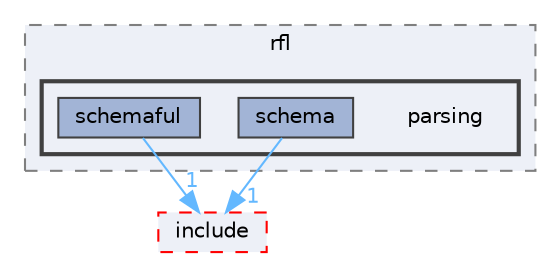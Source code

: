 digraph "external/reflect-cpp/src/rfl/parsing"
{
 // LATEX_PDF_SIZE
  bgcolor="transparent";
  edge [fontname=Helvetica,fontsize=10,labelfontname=Helvetica,labelfontsize=10];
  node [fontname=Helvetica,fontsize=10,shape=box,height=0.2,width=0.4];
  compound=true
  subgraph clusterdir_b4343597247f4e6c17c01575f362c2a5 {
    graph [ bgcolor="#edf0f7", pencolor="grey50", label="rfl", fontname=Helvetica,fontsize=10 style="filled,dashed", URL="dir_b4343597247f4e6c17c01575f362c2a5.html",tooltip=""]
  subgraph clusterdir_31feea54074aeeba37706a2e3832a66f {
    graph [ bgcolor="#edf0f7", pencolor="grey25", label="", fontname=Helvetica,fontsize=10 style="filled,bold", URL="dir_31feea54074aeeba37706a2e3832a66f.html",tooltip=""]
    dir_31feea54074aeeba37706a2e3832a66f [shape=plaintext, label="parsing"];
  dir_27d332b20b81e1c1949deb9c32bb968f [label="schema", fillcolor="#a2b4d6", color="grey25", style="filled", URL="dir_27d332b20b81e1c1949deb9c32bb968f.html",tooltip=""];
  dir_e215f99960597be460936b8f2f85dbee [label="schemaful", fillcolor="#a2b4d6", color="grey25", style="filled", URL="dir_e215f99960597be460936b8f2f85dbee.html",tooltip=""];
  }
  }
  dir_52db5b9842da2a9d3126408803d2a092 [label="include", fillcolor="#edf0f7", color="red", style="filled,dashed", URL="dir_52db5b9842da2a9d3126408803d2a092.html",tooltip=""];
  dir_27d332b20b81e1c1949deb9c32bb968f->dir_52db5b9842da2a9d3126408803d2a092 [headlabel="1", labeldistance=1.5 headhref="dir_000640_000385.html" href="dir_000640_000385.html" color="steelblue1" fontcolor="steelblue1"];
  dir_e215f99960597be460936b8f2f85dbee->dir_52db5b9842da2a9d3126408803d2a092 [headlabel="1", labeldistance=1.5 headhref="dir_000642_000385.html" href="dir_000642_000385.html" color="steelblue1" fontcolor="steelblue1"];
}
